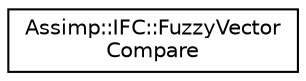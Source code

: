 digraph "Graphical Class Hierarchy"
{
  edge [fontname="Helvetica",fontsize="10",labelfontname="Helvetica",labelfontsize="10"];
  node [fontname="Helvetica",fontsize="10",shape=record];
  rankdir="LR";
  Node1 [label="Assimp::IFC::FuzzyVector\lCompare",height=0.2,width=0.4,color="black", fillcolor="white", style="filled",URL="$struct_assimp_1_1_i_f_c_1_1_fuzzy_vector_compare.html"];
}
